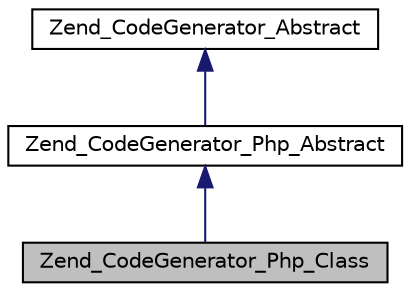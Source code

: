 digraph G
{
  edge [fontname="Helvetica",fontsize="10",labelfontname="Helvetica",labelfontsize="10"];
  node [fontname="Helvetica",fontsize="10",shape=record];
  Node1 [label="Zend_CodeGenerator_Php_Class",height=0.2,width=0.4,color="black", fillcolor="grey75", style="filled" fontcolor="black"];
  Node2 -> Node1 [dir="back",color="midnightblue",fontsize="10",style="solid",fontname="Helvetica"];
  Node2 [label="Zend_CodeGenerator_Php_Abstract",height=0.2,width=0.4,color="black", fillcolor="white", style="filled",URL="$class_zend___code_generator___php___abstract.html"];
  Node3 -> Node2 [dir="back",color="midnightblue",fontsize="10",style="solid",fontname="Helvetica"];
  Node3 [label="Zend_CodeGenerator_Abstract",height=0.2,width=0.4,color="black", fillcolor="white", style="filled",URL="$class_zend___code_generator___abstract.html"];
}
